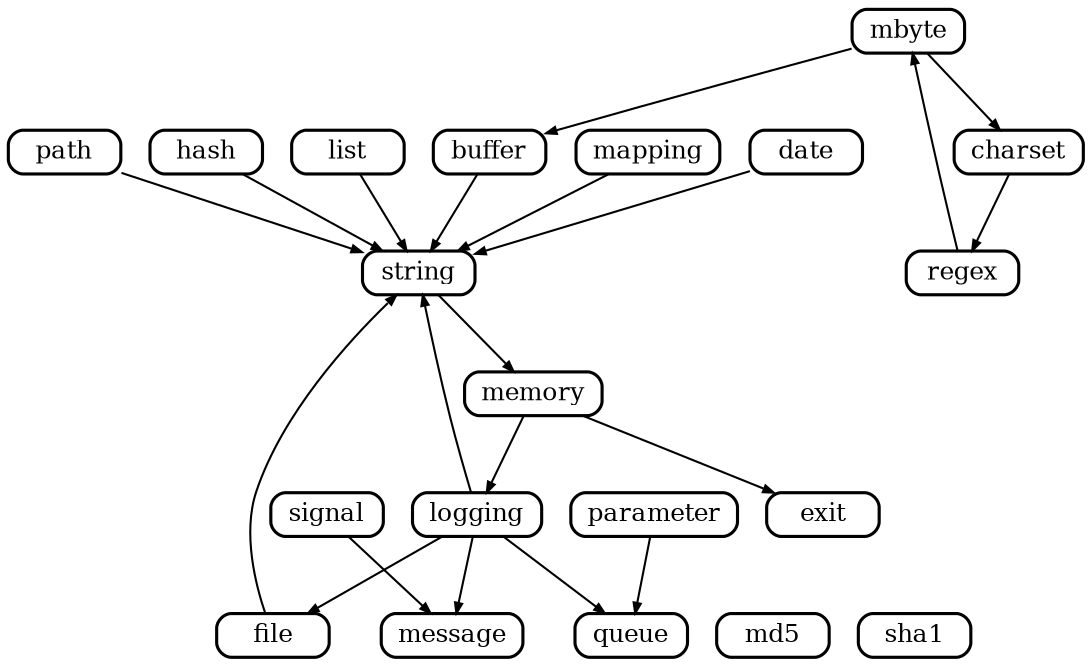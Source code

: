 digraph m2
{
        graph [
                rankdir="TB"
                nodesep="0.2"
                ranksep="0.5"
        ]

        node [
                shape="Mrecord"
                fontsize="12"
                style="solid"
                height="0.2"
                penwidth="1.5"
		color=black
        ]

        edge [
                penwidth="1.0"
                arrowsize="0.5"
        ]

	buffer    -> string
	charset   -> regex
	date      -> string
	path      -> string
	file      -> string
	hash      -> string
	list      -> string
	logging   -> file
	logging   -> message
	logging   -> queue
	logging   -> string
	mapping   -> string
	mbyte     -> buffer
	mbyte     -> charset
	md5
	memory    -> exit
	memory    -> logging
	parameter -> queue
	regex     -> mbyte
	sha1
	signal    -> message
	string    -> memory

	{ rank=same file message queue sha1 md5 }
}

